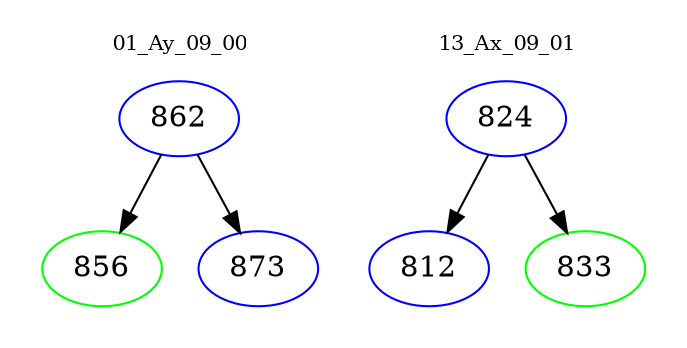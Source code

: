 digraph{
subgraph cluster_0 {
color = white
label = "01_Ay_09_00";
fontsize=10;
T0_862 [label="862", color="blue"]
T0_862 -> T0_856 [color="black"]
T0_856 [label="856", color="green"]
T0_862 -> T0_873 [color="black"]
T0_873 [label="873", color="blue"]
}
subgraph cluster_1 {
color = white
label = "13_Ax_09_01";
fontsize=10;
T1_824 [label="824", color="blue"]
T1_824 -> T1_812 [color="black"]
T1_812 [label="812", color="blue"]
T1_824 -> T1_833 [color="black"]
T1_833 [label="833", color="green"]
}
}
